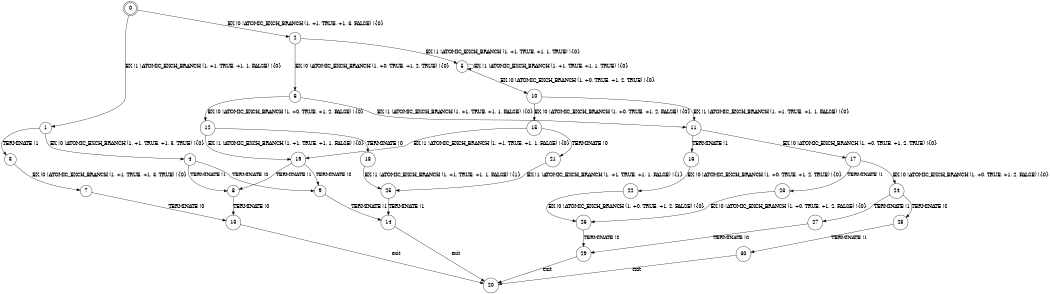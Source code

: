digraph BCG {
size = "7, 10.5";
center = TRUE;
node [shape = circle];
0 [peripheries = 2];
0 -> 1 [label = "EX !1 !ATOMIC_EXCH_BRANCH (1, +1, TRUE, +1, 1, FALSE) !{0}"];
0 -> 2 [label = "EX !0 !ATOMIC_EXCH_BRANCH (1, +1, TRUE, +1, 3, FALSE) !{0}"];
1 -> 3 [label = "TERMINATE !1"];
1 -> 4 [label = "EX !0 !ATOMIC_EXCH_BRANCH (1, +1, TRUE, +1, 3, TRUE) !{0}"];
2 -> 5 [label = "EX !1 !ATOMIC_EXCH_BRANCH (1, +1, TRUE, +1, 1, TRUE) !{0}"];
2 -> 6 [label = "EX !0 !ATOMIC_EXCH_BRANCH (1, +0, TRUE, +1, 2, TRUE) !{0}"];
3 -> 7 [label = "EX !0 !ATOMIC_EXCH_BRANCH (1, +1, TRUE, +1, 3, TRUE) !{0}"];
4 -> 8 [label = "TERMINATE !1"];
4 -> 9 [label = "TERMINATE !0"];
5 -> 5 [label = "EX !1 !ATOMIC_EXCH_BRANCH (1, +1, TRUE, +1, 1, TRUE) !{0}"];
5 -> 10 [label = "EX !0 !ATOMIC_EXCH_BRANCH (1, +0, TRUE, +1, 2, TRUE) !{0}"];
6 -> 11 [label = "EX !1 !ATOMIC_EXCH_BRANCH (1, +1, TRUE, +1, 1, FALSE) !{0}"];
6 -> 12 [label = "EX !0 !ATOMIC_EXCH_BRANCH (1, +0, TRUE, +1, 2, FALSE) !{0}"];
7 -> 13 [label = "TERMINATE !0"];
8 -> 13 [label = "TERMINATE !0"];
9 -> 14 [label = "TERMINATE !1"];
10 -> 11 [label = "EX !1 !ATOMIC_EXCH_BRANCH (1, +1, TRUE, +1, 1, FALSE) !{0}"];
10 -> 15 [label = "EX !0 !ATOMIC_EXCH_BRANCH (1, +0, TRUE, +1, 2, FALSE) !{0}"];
11 -> 16 [label = "TERMINATE !1"];
11 -> 17 [label = "EX !0 !ATOMIC_EXCH_BRANCH (1, +0, TRUE, +1, 2, TRUE) !{0}"];
12 -> 18 [label = "TERMINATE !0"];
12 -> 19 [label = "EX !1 !ATOMIC_EXCH_BRANCH (1, +1, TRUE, +1, 1, FALSE) !{0}"];
13 -> 20 [label = "exit"];
14 -> 20 [label = "exit"];
15 -> 21 [label = "TERMINATE !0"];
15 -> 19 [label = "EX !1 !ATOMIC_EXCH_BRANCH (1, +1, TRUE, +1, 1, FALSE) !{0}"];
16 -> 22 [label = "EX !0 !ATOMIC_EXCH_BRANCH (1, +0, TRUE, +1, 2, TRUE) !{0}"];
17 -> 23 [label = "TERMINATE !1"];
17 -> 24 [label = "EX !0 !ATOMIC_EXCH_BRANCH (1, +0, TRUE, +1, 2, FALSE) !{0}"];
18 -> 25 [label = "EX !1 !ATOMIC_EXCH_BRANCH (1, +1, TRUE, +1, 1, FALSE) !{1}"];
19 -> 8 [label = "TERMINATE !1"];
19 -> 9 [label = "TERMINATE !0"];
21 -> 25 [label = "EX !1 !ATOMIC_EXCH_BRANCH (1, +1, TRUE, +1, 1, FALSE) !{1}"];
22 -> 26 [label = "EX !0 !ATOMIC_EXCH_BRANCH (1, +0, TRUE, +1, 2, FALSE) !{0}"];
23 -> 26 [label = "EX !0 !ATOMIC_EXCH_BRANCH (1, +0, TRUE, +1, 2, FALSE) !{0}"];
24 -> 27 [label = "TERMINATE !1"];
24 -> 28 [label = "TERMINATE !0"];
25 -> 14 [label = "TERMINATE !1"];
26 -> 29 [label = "TERMINATE !0"];
27 -> 29 [label = "TERMINATE !0"];
28 -> 30 [label = "TERMINATE !1"];
29 -> 20 [label = "exit"];
30 -> 20 [label = "exit"];
}
